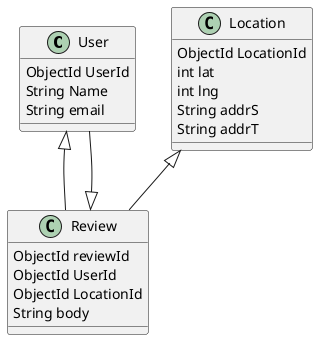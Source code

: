 @startuml ModelDiagram

User <|-- Review
Review <|-- User
Location <|-- Review

User : ObjectId UserId
User : String Name
User : String email

Review : ObjectId reviewId
Review : ObjectId UserId
Review : ObjectId LocationId
Review : String body

Location : ObjectId LocationId
Location : int lat
Location : int lng
Location : String addrS
Location : String addrT

@enduml
